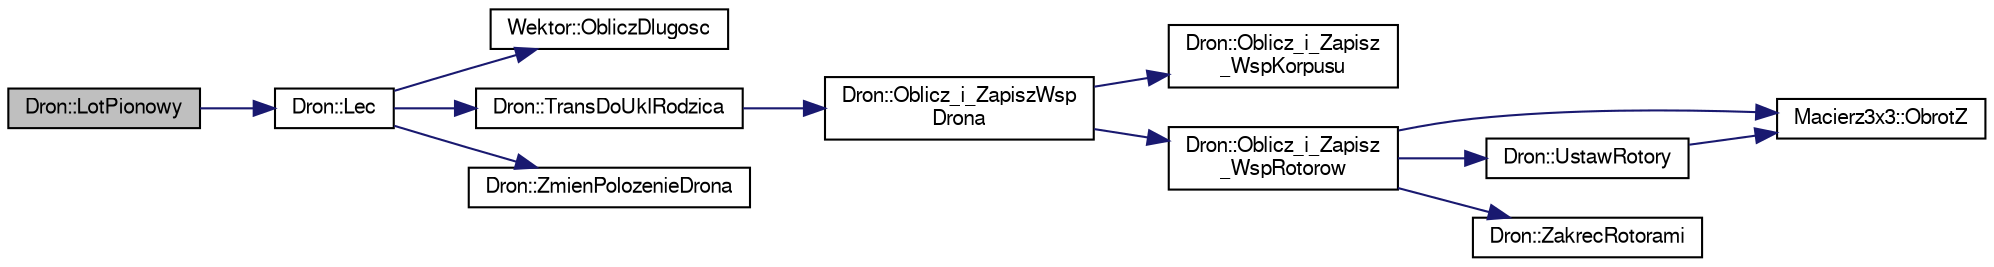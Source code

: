 digraph "Dron::LotPionowy"
{
 // LATEX_PDF_SIZE
  edge [fontname="FreeSans",fontsize="10",labelfontname="FreeSans",labelfontsize="10"];
  node [fontname="FreeSans",fontsize="10",shape=record];
  rankdir="LR";
  Node1 [label="Dron::LotPionowy",height=0.2,width=0.4,color="black", fillcolor="grey75", style="filled", fontcolor="black",tooltip="Metoda realizujaca lot pionowy drona."];
  Node1 -> Node2 [color="midnightblue",fontsize="10",style="solid",fontname="FreeSans"];
  Node2 [label="Dron::Lec",height=0.2,width=0.4,color="black", fillcolor="white", style="filled",URL="$a00127.html#a73e0a729daf06e3a66eb1d3484b3433d",tooltip="Metoda realizujaca lot drona."];
  Node2 -> Node3 [color="midnightblue",fontsize="10",style="solid",fontname="FreeSans"];
  Node3 [label="Wektor::ObliczDlugosc",height=0.2,width=0.4,color="black", fillcolor="white", style="filled",URL="$a00167.html#a0e87b310ac7caa6827d71ba26c49c738",tooltip="Metoda obliczajaca dlugosc wektora."];
  Node2 -> Node4 [color="midnightblue",fontsize="10",style="solid",fontname="FreeSans"];
  Node4 [label="Dron::TransDoUklRodzica",height=0.2,width=0.4,color="black", fillcolor="white", style="filled",URL="$a00127.html#aa0e058c1c55a73cccb4098d2b02bba27",tooltip="!"];
  Node4 -> Node5 [color="midnightblue",fontsize="10",style="solid",fontname="FreeSans"];
  Node5 [label="Dron::Oblicz_i_ZapiszWsp\lDrona",height=0.2,width=0.4,color="black", fillcolor="white", style="filled",URL="$a00127.html#a9cea5ba789e3ac0961846a77d909b552",tooltip="Metoda zapisujaca polozenie poszczegolnych wierzcholkow."];
  Node5 -> Node6 [color="midnightblue",fontsize="10",style="solid",fontname="FreeSans"];
  Node6 [label="Dron::Oblicz_i_Zapisz\l_WspKorpusu",height=0.2,width=0.4,color="black", fillcolor="white", style="filled",URL="$a00127.html#ae1fb7dd84aff0aee71199ab6e2ee2949",tooltip="Metody ustawiajace poszczegolne elementy."];
  Node5 -> Node7 [color="midnightblue",fontsize="10",style="solid",fontname="FreeSans"];
  Node7 [label="Dron::Oblicz_i_Zapisz\l_WspRotorow",height=0.2,width=0.4,color="black", fillcolor="white", style="filled",URL="$a00127.html#aca7c226602e49d6c233df6fdadaa8b4f",tooltip="Obliczajaca wspolrzedne rotorow drona."];
  Node7 -> Node8 [color="midnightblue",fontsize="10",style="solid",fontname="FreeSans"];
  Node8 [label="Macierz3x3::ObrotZ",height=0.2,width=0.4,color="black", fillcolor="white", style="filled",URL="$a00143.html#ab0699c8f99fa17bbcc4a7c400bed506d",tooltip="Metoda generujaca macierz obrotu wokol osi OZ."];
  Node7 -> Node9 [color="midnightblue",fontsize="10",style="solid",fontname="FreeSans"];
  Node9 [label="Dron::UstawRotory",height=0.2,width=0.4,color="black", fillcolor="white", style="filled",URL="$a00127.html#a0b811a5347c55562de665dfe45df2040",tooltip="Metoda obliczajaca polozenie rotorow."];
  Node9 -> Node8 [color="midnightblue",fontsize="10",style="solid",fontname="FreeSans"];
  Node7 -> Node10 [color="midnightblue",fontsize="10",style="solid",fontname="FreeSans"];
  Node10 [label="Dron::ZakrecRotorami",height=0.2,width=0.4,color="black", fillcolor="white", style="filled",URL="$a00127.html#a5b9d0c10ff51cd0fb749372277dbe017",tooltip="Metoda realizujaca obrot rotorow wokol wlasnej osi."];
  Node2 -> Node11 [color="midnightblue",fontsize="10",style="solid",fontname="FreeSans"];
  Node11 [label="Dron::ZmienPolozenieDrona",height=0.2,width=0.4,color="black", fillcolor="white", style="filled",URL="$a00127.html#a70329a1e382c3c78f88f79328d525c88",tooltip="Metoda przemieszczajaca drona do zadanego wektora polozenia."];
}
